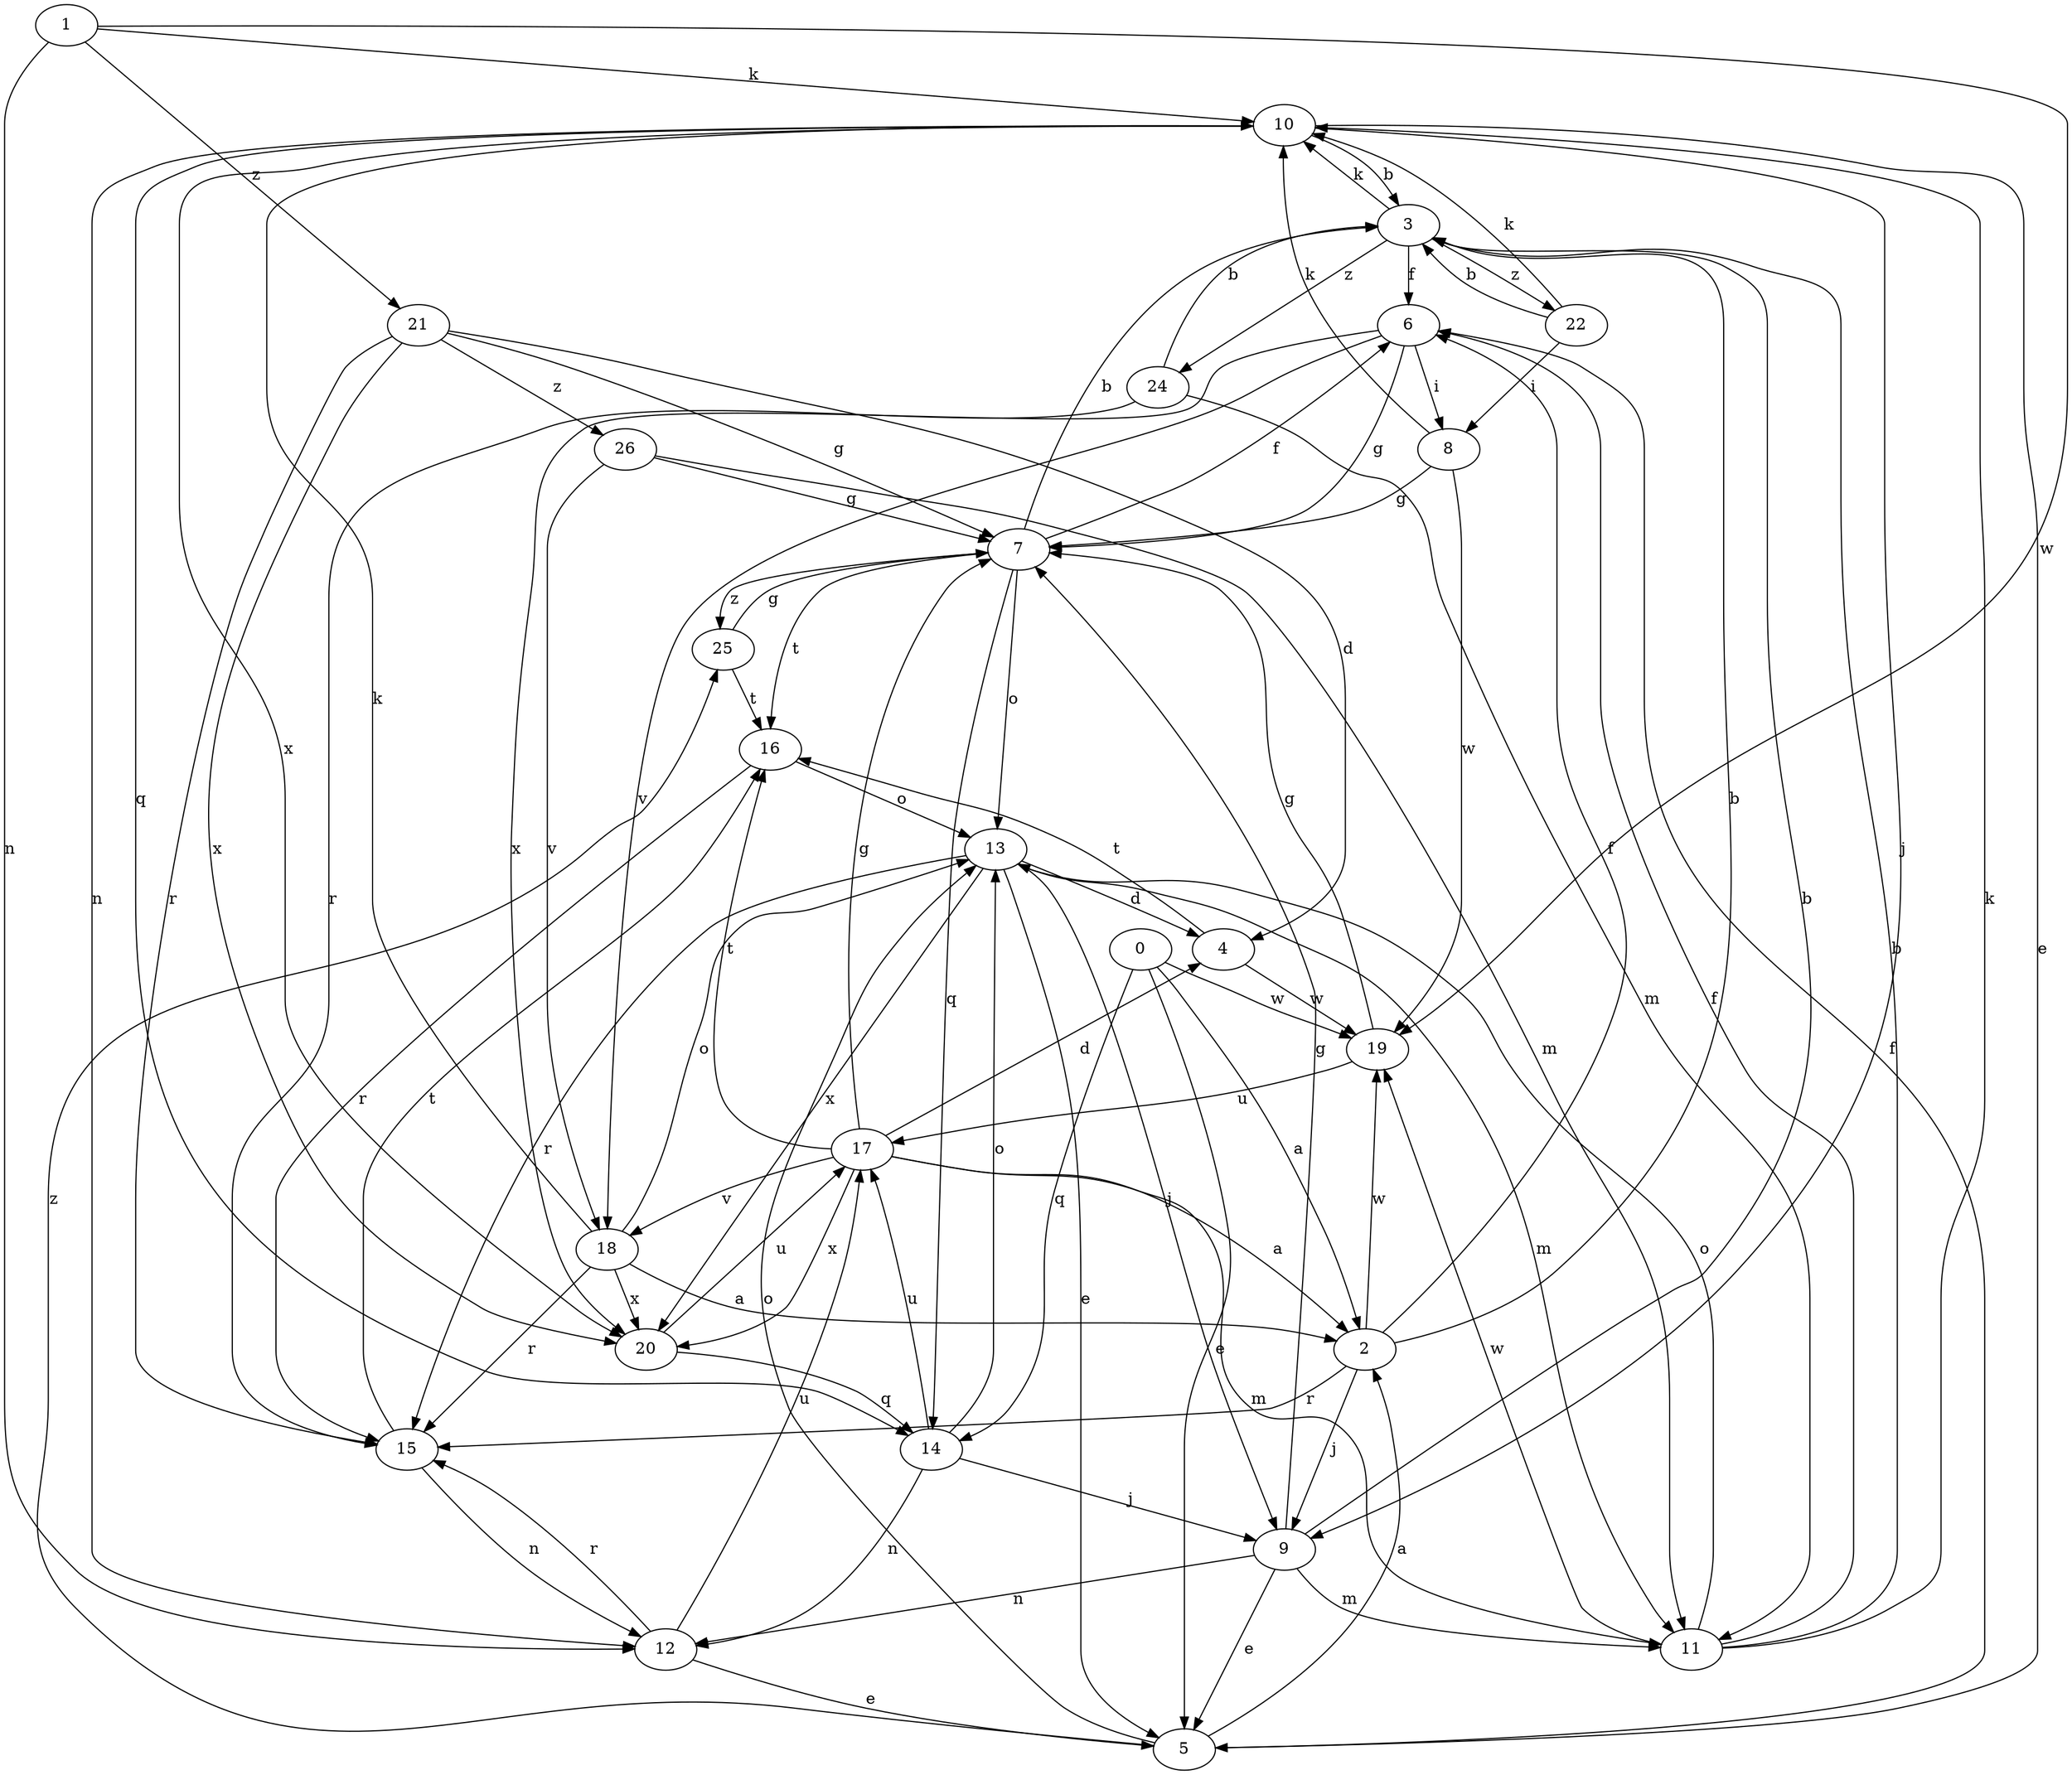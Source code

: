 strict digraph  {
1;
2;
3;
0;
4;
5;
6;
7;
8;
9;
10;
11;
12;
13;
14;
15;
16;
17;
18;
19;
20;
21;
22;
24;
25;
26;
1 -> 10  [label=k];
1 -> 12  [label=n];
1 -> 19  [label=w];
1 -> 21  [label=z];
2 -> 3  [label=b];
2 -> 6  [label=f];
2 -> 9  [label=j];
2 -> 15  [label=r];
2 -> 19  [label=w];
3 -> 6  [label=f];
3 -> 10  [label=k];
3 -> 22  [label=z];
3 -> 24  [label=z];
0 -> 2  [label=a];
0 -> 5  [label=e];
0 -> 14  [label=q];
0 -> 19  [label=w];
4 -> 16  [label=t];
4 -> 19  [label=w];
5 -> 2  [label=a];
5 -> 6  [label=f];
5 -> 13  [label=o];
5 -> 25  [label=z];
6 -> 7  [label=g];
6 -> 8  [label=i];
6 -> 18  [label=v];
6 -> 20  [label=x];
7 -> 3  [label=b];
7 -> 6  [label=f];
7 -> 13  [label=o];
7 -> 14  [label=q];
7 -> 16  [label=t];
7 -> 25  [label=z];
8 -> 7  [label=g];
8 -> 10  [label=k];
8 -> 19  [label=w];
9 -> 3  [label=b];
9 -> 5  [label=e];
9 -> 7  [label=g];
9 -> 11  [label=m];
9 -> 12  [label=n];
10 -> 3  [label=b];
10 -> 5  [label=e];
10 -> 9  [label=j];
10 -> 12  [label=n];
10 -> 14  [label=q];
10 -> 20  [label=x];
11 -> 3  [label=b];
11 -> 6  [label=f];
11 -> 10  [label=k];
11 -> 13  [label=o];
11 -> 19  [label=w];
12 -> 5  [label=e];
12 -> 15  [label=r];
12 -> 17  [label=u];
13 -> 4  [label=d];
13 -> 5  [label=e];
13 -> 9  [label=j];
13 -> 11  [label=m];
13 -> 15  [label=r];
13 -> 20  [label=x];
14 -> 9  [label=j];
14 -> 12  [label=n];
14 -> 13  [label=o];
14 -> 17  [label=u];
15 -> 12  [label=n];
15 -> 16  [label=t];
16 -> 13  [label=o];
16 -> 15  [label=r];
17 -> 2  [label=a];
17 -> 4  [label=d];
17 -> 7  [label=g];
17 -> 11  [label=m];
17 -> 16  [label=t];
17 -> 18  [label=v];
17 -> 20  [label=x];
18 -> 2  [label=a];
18 -> 10  [label=k];
18 -> 13  [label=o];
18 -> 15  [label=r];
18 -> 20  [label=x];
19 -> 7  [label=g];
19 -> 17  [label=u];
20 -> 14  [label=q];
20 -> 17  [label=u];
21 -> 4  [label=d];
21 -> 7  [label=g];
21 -> 15  [label=r];
21 -> 20  [label=x];
21 -> 26  [label=z];
22 -> 3  [label=b];
22 -> 8  [label=i];
22 -> 10  [label=k];
24 -> 3  [label=b];
24 -> 11  [label=m];
24 -> 15  [label=r];
25 -> 7  [label=g];
25 -> 16  [label=t];
26 -> 7  [label=g];
26 -> 11  [label=m];
26 -> 18  [label=v];
}
